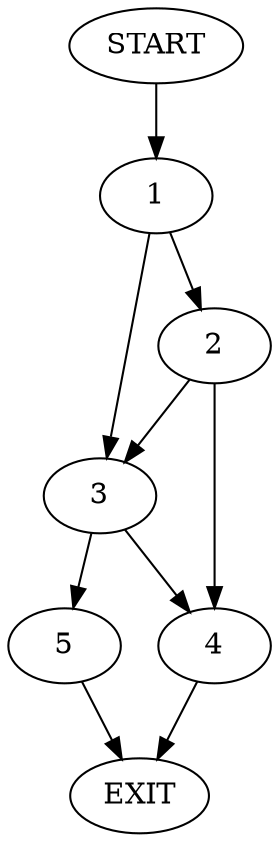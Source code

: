 digraph {
0 [label="START"]
6 [label="EXIT"]
0 -> 1
1 -> 2
1 -> 3
2 -> 4
2 -> 3
3 -> 5
3 -> 4
4 -> 6
5 -> 6
}
